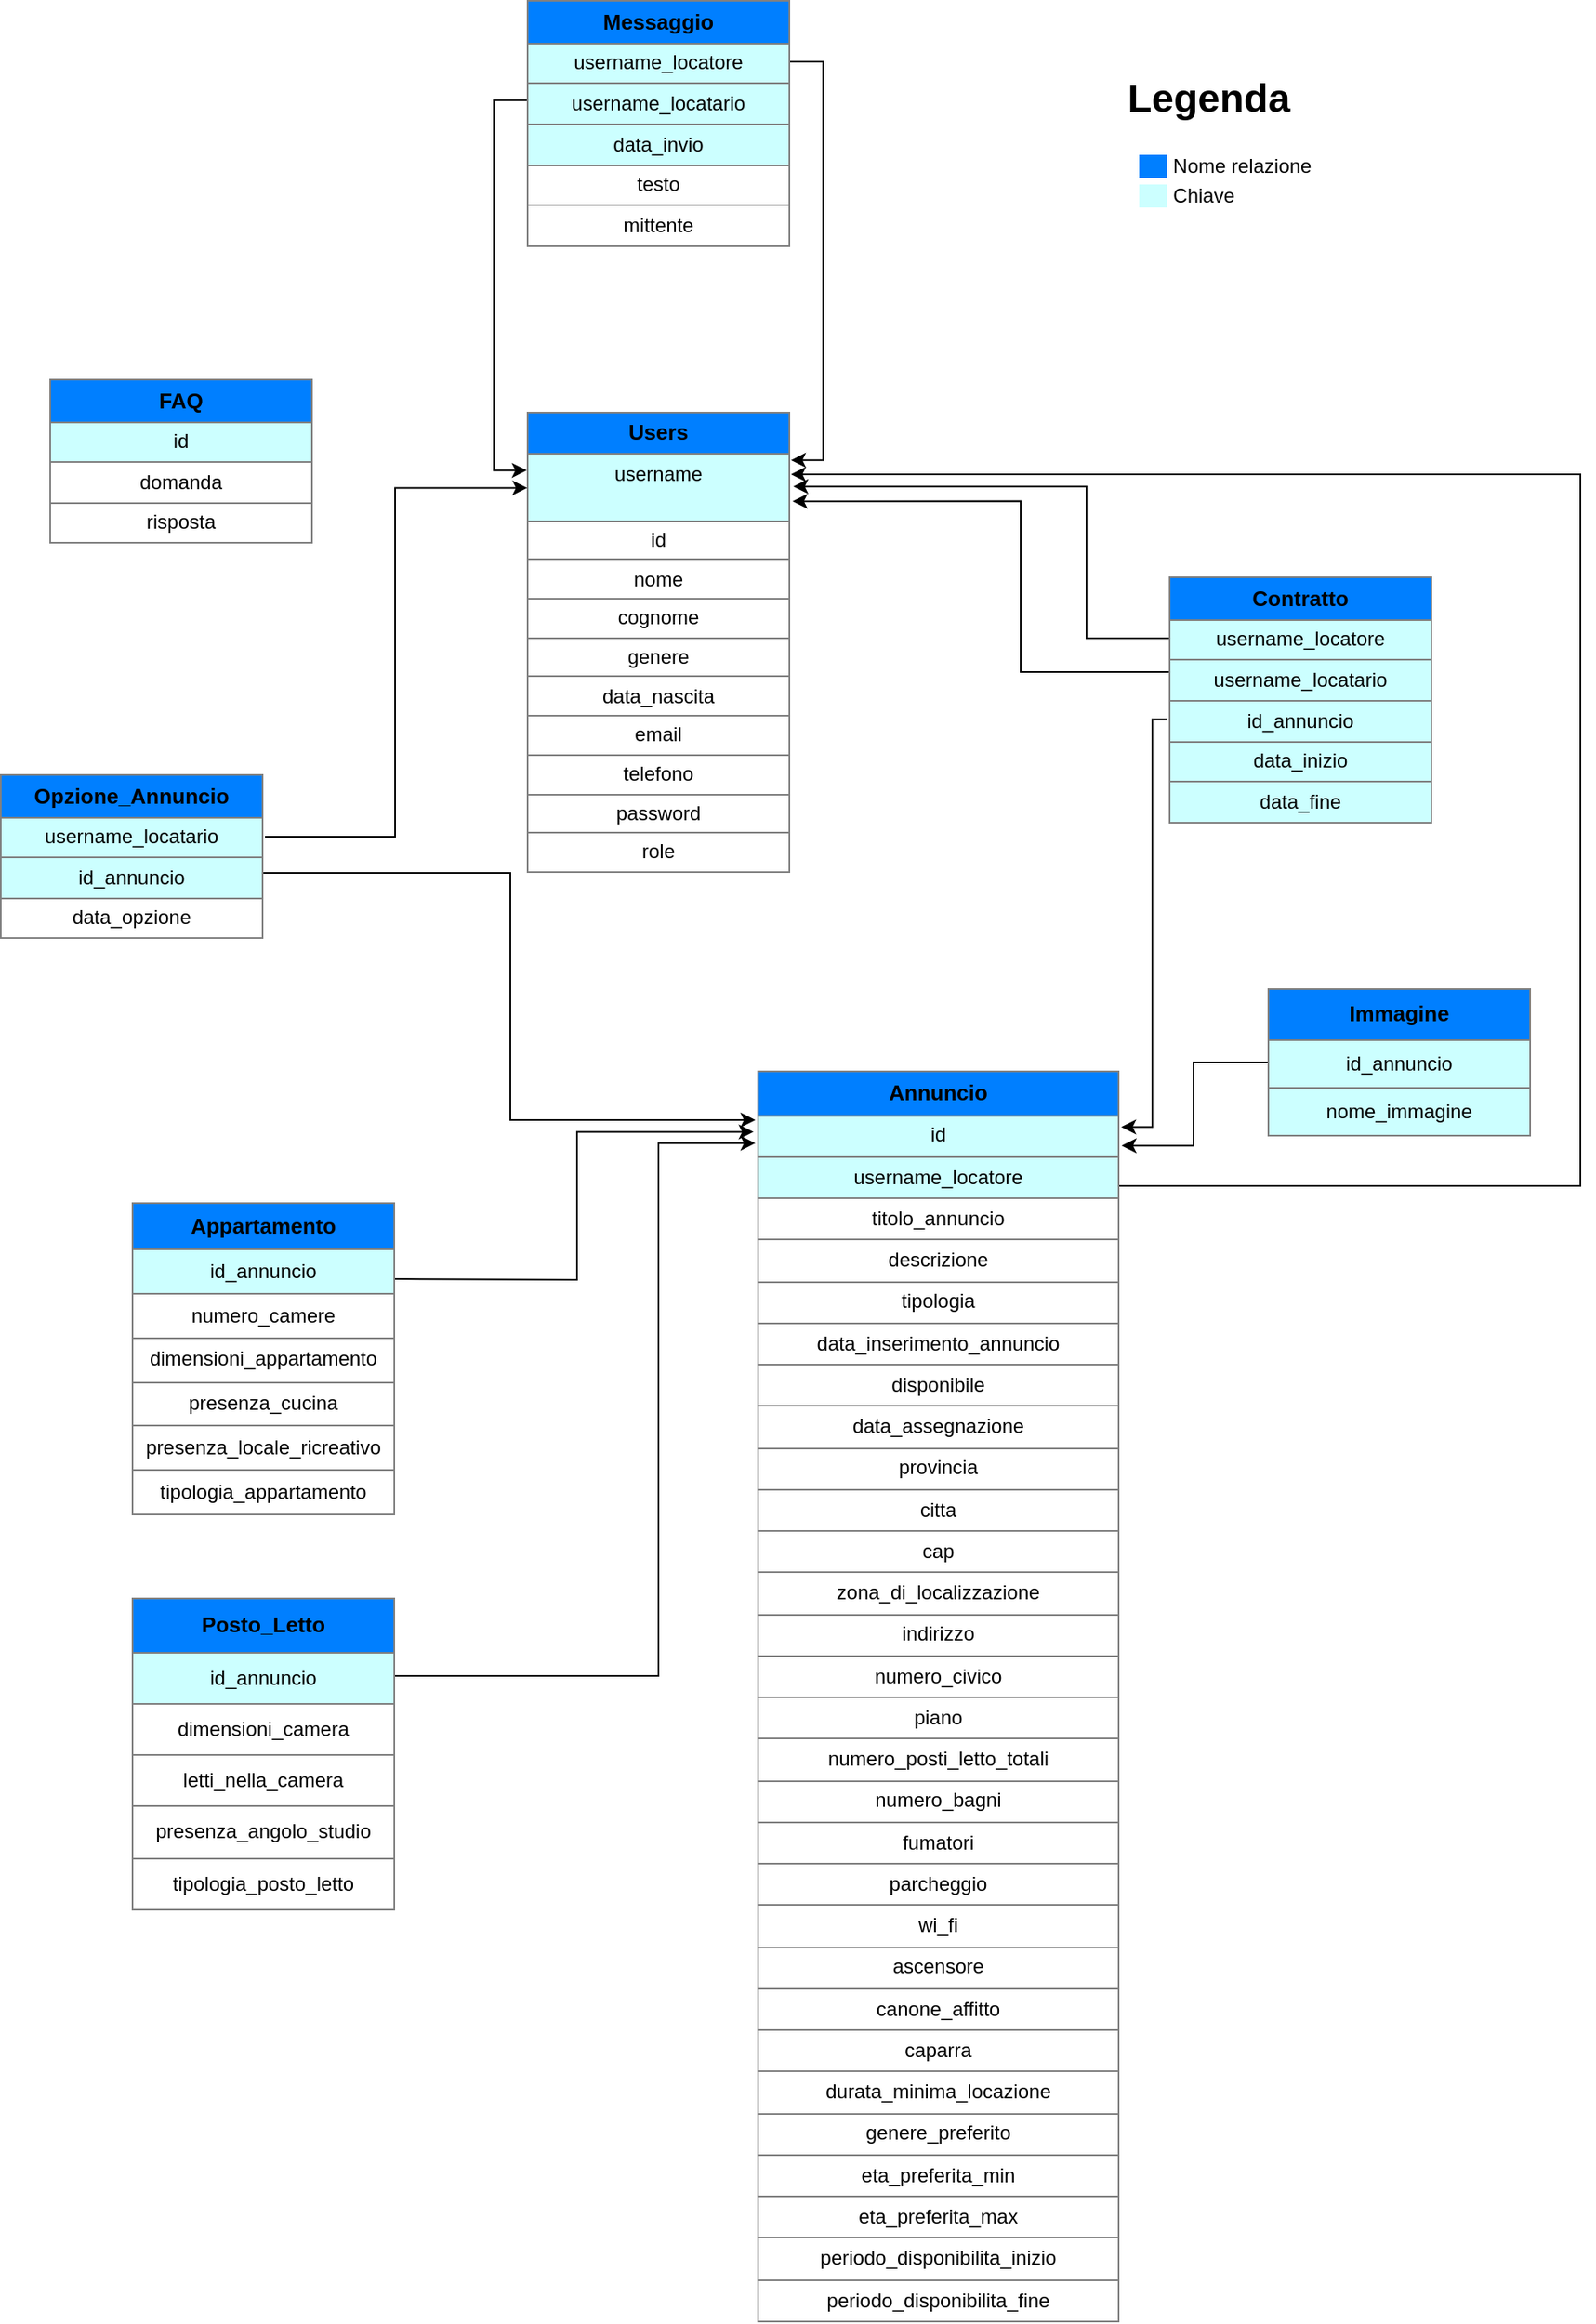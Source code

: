 <mxfile version="19.0.0" type="device"><diagram id="WjSpW9YvoqqxhGm3DZjo" name="Pagina-1"><mxGraphModel dx="701" dy="443" grid="1" gridSize="10" guides="1" tooltips="1" connect="1" arrows="1" fold="1" page="1" pageScale="1" pageWidth="3300" pageHeight="4681" math="0" shadow="0"><root><mxCell id="0"/><mxCell id="1" parent="0"/><mxCell id="x8qg44D8t0g6yFZGfqt8-2" value="&lt;table align=&quot;center&quot; border=&quot;1&quot; width=&quot;100%&quot; cellpadding=&quot;4&quot; style=&quot;width: 100% ; height: 100% ; border-collapse: collapse&quot;&gt;&lt;tbody&gt;&lt;tr&gt;&lt;th style=&quot;background-color: rgb(0 , 127 , 255)&quot;&gt;&lt;span style=&quot;font-size: 13px;&quot;&gt;Users&lt;/span&gt;&lt;/th&gt;&lt;/tr&gt;&lt;tr style=&quot;font-size: 13px&quot;&gt;&lt;td style=&quot;background-color: rgb(204, 255, 255);&quot;&gt;&lt;span style=&quot;font-size: 12px;&quot;&gt;username&lt;/span&gt;&lt;br&gt;&lt;div style=&quot;&quot;&gt;&lt;span style=&quot;font-size: 12px;&quot;&gt;&lt;br&gt;&lt;/span&gt;&lt;/div&gt;&lt;/td&gt;&lt;/tr&gt;&lt;tr&gt;&lt;td&gt;id&lt;/td&gt;&lt;/tr&gt;&lt;tr&gt;&lt;td&gt;nome&lt;/td&gt;&lt;/tr&gt;&lt;tr&gt;&lt;td&gt;cognome&lt;br&gt;&lt;/td&gt;&lt;/tr&gt;&lt;tr&gt;&lt;td&gt;genere&lt;/td&gt;&lt;/tr&gt;&lt;tr&gt;&lt;td&gt;data_nascita&lt;/td&gt;&lt;/tr&gt;&lt;tr&gt;&lt;td&gt;email&lt;/td&gt;&lt;/tr&gt;&lt;tr&gt;&lt;td&gt;telefono&lt;/td&gt;&lt;/tr&gt;&lt;tr&gt;&lt;td&gt;password&lt;/td&gt;&lt;/tr&gt;&lt;tr&gt;&lt;td&gt;role&lt;/td&gt;&lt;/tr&gt;&lt;/tbody&gt;&lt;/table&gt;" style="text;html=1;overflow=fill;align=center;" parent="1" vertex="1"><mxGeometry x="740" y="340" width="160" height="280" as="geometry"/></mxCell><mxCell id="m9Q7vypSgwugQssVa1S9-2" style="edgeStyle=orthogonalEdgeStyle;rounded=0;orthogonalLoop=1;jettySize=auto;html=1;exitX=1;exitY=0.25;exitDx=0;exitDy=0;entryX=1.003;entryY=0.105;entryDx=0;entryDy=0;entryPerimeter=0;" parent="1" source="x8qg44D8t0g6yFZGfqt8-4" target="x8qg44D8t0g6yFZGfqt8-2" edge="1"><mxGeometry relative="1" as="geometry"/></mxCell><mxCell id="m9Q7vypSgwugQssVa1S9-3" style="edgeStyle=orthogonalEdgeStyle;rounded=0;orthogonalLoop=1;jettySize=auto;html=1;exitX=0;exitY=0.406;exitDx=0;exitDy=0;entryX=0;entryY=0.127;entryDx=0;entryDy=0;entryPerimeter=0;exitPerimeter=0;" parent="1" source="x8qg44D8t0g6yFZGfqt8-4" target="x8qg44D8t0g6yFZGfqt8-2" edge="1"><mxGeometry relative="1" as="geometry"/></mxCell><mxCell id="x8qg44D8t0g6yFZGfqt8-4" value="&lt;table border=&quot;1&quot; width=&quot;100%&quot; cellpadding=&quot;4&quot; style=&quot;width: 100% ; height: 100% ; border-collapse: collapse&quot;&gt;&lt;tbody&gt;&lt;tr&gt;&lt;th style=&quot;background-color: rgb(0 , 127 , 255)&quot;&gt;&lt;span style=&quot;font-size: 13px&quot;&gt;Messaggio&lt;/span&gt;&lt;/th&gt;&lt;/tr&gt;&lt;tr style=&quot;font-size: 13px&quot;&gt;&lt;td style=&quot;font-size: 12px ; background-color: rgb(204 , 255 , 255)&quot;&gt;username_locatore&lt;/td&gt;&lt;/tr&gt;&lt;tr&gt;&lt;td style=&quot;background-color: rgb(204 , 255 , 255)&quot;&gt;username_locatario&lt;/td&gt;&lt;/tr&gt;&lt;tr&gt;&lt;td style=&quot;background-color: rgb(204 , 255 , 255)&quot;&gt;data_invio&lt;/td&gt;&lt;/tr&gt;&lt;tr&gt;&lt;td&gt;testo&lt;/td&gt;&lt;/tr&gt;&lt;tr&gt;&lt;td&gt;mittente&lt;/td&gt;&lt;/tr&gt;&lt;/tbody&gt;&lt;/table&gt;" style="text;html=1;overflow=fill;align=center;" parent="1" vertex="1"><mxGeometry x="740" y="90" width="160" height="150" as="geometry"/></mxCell><mxCell id="m9Q7vypSgwugQssVa1S9-7" style="edgeStyle=orthogonalEdgeStyle;rounded=0;orthogonalLoop=1;jettySize=auto;html=1;entryX=1.003;entryY=0.134;entryDx=0;entryDy=0;entryPerimeter=0;" parent="1" target="x8qg44D8t0g6yFZGfqt8-2" edge="1"><mxGeometry relative="1" as="geometry"><mxPoint x="1100" y="810" as="sourcePoint"/><Array as="points"><mxPoint x="1380" y="810"/><mxPoint x="1380" y="378"/><mxPoint x="901" y="378"/></Array></mxGeometry></mxCell><mxCell id="x8qg44D8t0g6yFZGfqt8-10" value="&lt;table border=&quot;1&quot; width=&quot;100%&quot; cellpadding=&quot;4&quot; style=&quot;width: 100% ; height: 100% ; border-collapse: collapse&quot;&gt;&lt;tbody&gt;&lt;tr&gt;&lt;th style=&quot;background-color: rgb(0 , 127 , 255)&quot;&gt;&lt;font style=&quot;font-size: 13px&quot;&gt;Annuncio&lt;/font&gt;&lt;/th&gt;&lt;/tr&gt;&lt;tr style=&quot;font-size: 13px&quot;&gt;&lt;td style=&quot;font-size: 12px ; background-color: rgb(204 , 255 , 255)&quot;&gt;id&lt;/td&gt;&lt;/tr&gt;&lt;tr&gt;&lt;td style=&quot;background-color: rgb(204 , 255 , 255)&quot;&gt;username_locatore&lt;/td&gt;&lt;/tr&gt;&lt;tr&gt;&lt;td&gt;titolo_annuncio&lt;/td&gt;&lt;/tr&gt;&lt;tr&gt;&lt;td&gt;descrizione&lt;br&gt;&lt;/td&gt;&lt;/tr&gt;&lt;tr&gt;&lt;td&gt;tipologia&lt;/td&gt;&lt;/tr&gt;&lt;tr&gt;&lt;td&gt;data_inserimento_annuncio&lt;/td&gt;&lt;/tr&gt;&lt;tr&gt;&lt;td&gt;disponibile&lt;/td&gt;&lt;/tr&gt;&lt;tr&gt;&lt;td&gt;data_assegnazione&lt;/td&gt;&lt;/tr&gt;&lt;tr&gt;&lt;td&gt;provincia&lt;/td&gt;&lt;/tr&gt;&lt;tr&gt;&lt;td&gt;citta&lt;/td&gt;&lt;/tr&gt;&lt;tr&gt;&lt;td&gt;cap&lt;/td&gt;&lt;/tr&gt;&lt;tr&gt;&lt;td&gt;zona_di_localizzazione&lt;br&gt;&lt;/td&gt;&lt;/tr&gt;&lt;tr&gt;&lt;td&gt;indirizzo&lt;/td&gt;&lt;/tr&gt;&lt;tr&gt;&lt;td&gt;numero_civico&lt;/td&gt;&lt;/tr&gt;&lt;tr&gt;&lt;td&gt;piano&lt;/td&gt;&lt;/tr&gt;&lt;tr&gt;&lt;td&gt;numero_posti_letto_totali&lt;/td&gt;&lt;/tr&gt;&lt;tr&gt;&lt;td&gt;numero_bagni&lt;/td&gt;&lt;/tr&gt;&lt;tr&gt;&lt;td&gt;fumatori&lt;/td&gt;&lt;/tr&gt;&lt;tr&gt;&lt;td&gt;parcheggio&lt;/td&gt;&lt;/tr&gt;&lt;tr&gt;&lt;td&gt;wi_fi&lt;/td&gt;&lt;/tr&gt;&lt;tr&gt;&lt;td&gt;ascensore&lt;/td&gt;&lt;/tr&gt;&lt;tr&gt;&lt;td&gt;canone_affitto&lt;/td&gt;&lt;/tr&gt;&lt;tr&gt;&lt;td&gt;caparra&lt;/td&gt;&lt;/tr&gt;&lt;tr&gt;&lt;td&gt;durata_minima_locazione&lt;/td&gt;&lt;/tr&gt;&lt;tr&gt;&lt;td&gt;genere_preferito&lt;/td&gt;&lt;/tr&gt;&lt;tr&gt;&lt;td&gt;eta_preferita_min&lt;/td&gt;&lt;/tr&gt;&lt;tr&gt;&lt;td&gt;eta_preferita_max&lt;/td&gt;&lt;/tr&gt;&lt;tr&gt;&lt;td&gt;periodo_disponibilita_inizio&lt;/td&gt;&lt;/tr&gt;&lt;tr&gt;&lt;td&gt;periodo_disponibilita_fine&lt;/td&gt;&lt;/tr&gt;&lt;/tbody&gt;&lt;/table&gt;" style="text;html=1;overflow=fill;align=center;" parent="1" vertex="1"><mxGeometry x="880" y="740" width="220" height="760" as="geometry"/></mxCell><mxCell id="x8qg44D8t0g6yFZGfqt8-13" value="&lt;table border=&quot;1&quot; width=&quot;100%&quot; cellpadding=&quot;4&quot; style=&quot;width: 100% ; height: 100% ; border-collapse: collapse&quot;&gt;&lt;tbody&gt;&lt;tr&gt;&lt;th style=&quot;background-color: rgb(0 , 127 , 255)&quot;&gt;&lt;span style=&quot;font-size: 13px&quot;&gt;FAQ&lt;/span&gt;&lt;/th&gt;&lt;/tr&gt;&lt;tr style=&quot;font-size: 13px&quot;&gt;&lt;td style=&quot;font-size: 12px ; background-color: rgb(204 , 255 , 255)&quot;&gt;id&lt;/td&gt;&lt;/tr&gt;&lt;tr&gt;&lt;td&gt;domanda&lt;/td&gt;&lt;/tr&gt;&lt;tr&gt;&lt;td&gt;risposta&lt;/td&gt;&lt;/tr&gt;&lt;/tbody&gt;&lt;/table&gt;" style="text;html=1;overflow=fill;align=center;" parent="1" vertex="1"><mxGeometry x="450" y="320" width="160" height="100" as="geometry"/></mxCell><mxCell id="m9Q7vypSgwugQssVa1S9-4" style="edgeStyle=orthogonalEdgeStyle;rounded=0;orthogonalLoop=1;jettySize=auto;html=1;exitX=1.006;exitY=0.38;exitDx=0;exitDy=0;entryX=0.002;entryY=0.165;entryDx=0;entryDy=0;entryPerimeter=0;exitPerimeter=0;" parent="1" source="mlGeMxVpx07BFOpC7Zut-2" target="x8qg44D8t0g6yFZGfqt8-2" edge="1"><mxGeometry relative="1" as="geometry"/></mxCell><mxCell id="m9Q7vypSgwugQssVa1S9-6" style="edgeStyle=orthogonalEdgeStyle;rounded=0;orthogonalLoop=1;jettySize=auto;html=1;exitX=0.994;exitY=0.6;exitDx=0;exitDy=0;entryX=-0.005;entryY=0.039;entryDx=0;entryDy=0;entryPerimeter=0;exitPerimeter=0;" parent="1" source="mlGeMxVpx07BFOpC7Zut-2" target="x8qg44D8t0g6yFZGfqt8-10" edge="1"><mxGeometry relative="1" as="geometry"><Array as="points"><mxPoint x="730" y="620"/><mxPoint x="730" y="770"/><mxPoint x="879" y="770"/></Array></mxGeometry></mxCell><mxCell id="mlGeMxVpx07BFOpC7Zut-2" value="&lt;table border=&quot;1&quot; width=&quot;100%&quot; cellpadding=&quot;4&quot; style=&quot;width: 100% ; height: 100% ; border-collapse: collapse&quot;&gt;&lt;tbody&gt;&lt;tr&gt;&lt;th style=&quot;background-color: rgb(0 , 127 , 255)&quot;&gt;&lt;span style=&quot;font-size: 13px&quot;&gt;Opzione_Annuncio&lt;/span&gt;&lt;/th&gt;&lt;/tr&gt;&lt;tr style=&quot;font-size: 13px&quot;&gt;&lt;td style=&quot;font-size: 12px ; background-color: rgb(204 , 255 , 255)&quot;&gt;username_locatario&lt;/td&gt;&lt;/tr&gt;&lt;tr&gt;&lt;td style=&quot;background-color: rgb(204 , 255 , 255)&quot;&gt;id_annuncio&lt;br&gt;&lt;/td&gt;&lt;/tr&gt;&lt;tr&gt;&lt;td&gt;data_opzione&lt;/td&gt;&lt;/tr&gt;&lt;/tbody&gt;&lt;/table&gt;" style="text;html=1;overflow=fill;align=center;" parent="1" vertex="1"><mxGeometry x="420" y="560" width="160" height="100" as="geometry"/></mxCell><mxCell id="m9Q7vypSgwugQssVa1S9-9" style="edgeStyle=orthogonalEdgeStyle;rounded=0;orthogonalLoop=1;jettySize=auto;html=1;exitX=1;exitY=0.25;exitDx=0;exitDy=0;entryX=-0.01;entryY=0.049;entryDx=0;entryDy=0;entryPerimeter=0;" parent="1" target="x8qg44D8t0g6yFZGfqt8-10" edge="1"><mxGeometry relative="1" as="geometry"><mxPoint x="660" y="866.5" as="sourcePoint"/><mxPoint x="878.02" y="780.8" as="targetPoint"/></mxGeometry></mxCell><mxCell id="m9Q7vypSgwugQssVa1S9-8" value="&lt;table border=&quot;1&quot; width=&quot;100%&quot; cellpadding=&quot;4&quot; style=&quot;width: 100% ; height: 100% ; border-collapse: collapse&quot;&gt;&lt;tbody&gt;&lt;tr&gt;&lt;th style=&quot;background-color: rgb(0 , 127 , 255)&quot;&gt;&lt;span style=&quot;font-size: 13px;&quot;&gt;Appartamento&lt;/span&gt;&lt;/th&gt;&lt;/tr&gt;&lt;tr style=&quot;font-size: 13px&quot;&gt;&lt;td style=&quot;font-size: 12px ; background-color: rgb(204 , 255 , 255)&quot;&gt;id_annuncio&lt;/td&gt;&lt;/tr&gt;&lt;tr&gt;&lt;td&gt;numero_camere&lt;/td&gt;&lt;/tr&gt;&lt;tr&gt;&lt;td&gt;dimensioni_appartamento&lt;/td&gt;&lt;/tr&gt;&lt;tr&gt;&lt;td&gt;presenza_cucina&lt;/td&gt;&lt;/tr&gt;&lt;tr&gt;&lt;td&gt;presenza_locale_ricreativo&lt;/td&gt;&lt;/tr&gt;&lt;tr&gt;&lt;td&gt;tipologia_appartamento&lt;/td&gt;&lt;/tr&gt;&lt;/tbody&gt;&lt;/table&gt;" style="text;html=1;overflow=fill;align=center;" parent="1" vertex="1"><mxGeometry x="500" y="820" width="160" height="190" as="geometry"/></mxCell><mxCell id="m9Q7vypSgwugQssVa1S9-11" style="edgeStyle=orthogonalEdgeStyle;rounded=0;orthogonalLoop=1;jettySize=auto;html=1;exitX=1;exitY=0.25;exitDx=0;exitDy=0;entryX=-0.005;entryY=0.058;entryDx=0;entryDy=0;entryPerimeter=0;" parent="1" source="m9Q7vypSgwugQssVa1S9-10" target="x8qg44D8t0g6yFZGfqt8-10" edge="1"><mxGeometry relative="1" as="geometry"><Array as="points"><mxPoint x="820" y="1108"/><mxPoint x="820" y="784"/></Array></mxGeometry></mxCell><mxCell id="m9Q7vypSgwugQssVa1S9-10" value="&lt;table border=&quot;1&quot; width=&quot;100%&quot; cellpadding=&quot;4&quot; style=&quot;width: 100% ; height: 100% ; border-collapse: collapse&quot;&gt;&lt;tbody&gt;&lt;tr&gt;&lt;th style=&quot;background-color: rgb(0 , 127 , 255)&quot;&gt;&lt;span style=&quot;font-size: 13px;&quot;&gt;Posto_Letto&lt;/span&gt;&lt;/th&gt;&lt;/tr&gt;&lt;tr style=&quot;font-size: 13px&quot;&gt;&lt;td style=&quot;font-size: 12px ; background-color: rgb(204 , 255 , 255)&quot;&gt;id_annuncio&lt;/td&gt;&lt;/tr&gt;&lt;tr&gt;&lt;td&gt;dimensioni_camera&lt;/td&gt;&lt;/tr&gt;&lt;tr&gt;&lt;td&gt;letti_nella_camera&lt;/td&gt;&lt;/tr&gt;&lt;tr&gt;&lt;td&gt;presenza_angolo_studio&lt;/td&gt;&lt;/tr&gt;&lt;tr&gt;&lt;td&gt;tipologia_posto_letto&lt;/td&gt;&lt;/tr&gt;&lt;/tbody&gt;&lt;/table&gt;" style="text;html=1;overflow=fill;align=center;" parent="1" vertex="1"><mxGeometry x="500" y="1060" width="160" height="190" as="geometry"/></mxCell><mxCell id="m9Q7vypSgwugQssVa1S9-14" value="&lt;h1&gt;Legenda&lt;/h1&gt;&lt;p&gt;&lt;/p&gt;&lt;table&gt;&lt;tbody&gt;&lt;tr&gt;&lt;td&gt;&lt;br&gt;&lt;/td&gt;&lt;td style=&quot;&quot;&gt;&lt;span style=&quot;background-color: rgb(0, 127, 255);&quot;&gt;&amp;nbsp; &amp;nbsp; &amp;nbsp;&lt;/span&gt;&lt;/td&gt;&lt;td&gt;Nome relazione&lt;/td&gt;&lt;/tr&gt;&lt;tr&gt;&lt;td&gt;&lt;br&gt;&lt;/td&gt;&lt;td&gt;&lt;span style=&quot;background-color: rgb(204, 255, 255);&quot;&gt;&amp;nbsp; &amp;nbsp; &amp;nbsp;&lt;/span&gt;&lt;/td&gt;&lt;td&gt;Chiave&lt;/td&gt;&lt;/tr&gt;&lt;/tbody&gt;&lt;/table&gt;&amp;nbsp;&lt;br&gt;&lt;p&gt;&lt;/p&gt;" style="text;html=1;strokeColor=none;fillColor=none;spacing=5;spacingTop=-20;whiteSpace=wrap;overflow=hidden;rounded=0;labelBackgroundColor=none;" parent="1" vertex="1"><mxGeometry x="1100" y="130" width="190" height="120" as="geometry"/></mxCell><mxCell id="IpqkSa15d8W7gOgpRiIC-2" style="edgeStyle=orthogonalEdgeStyle;rounded=0;orthogonalLoop=1;jettySize=auto;html=1;exitX=0;exitY=0.5;exitDx=0;exitDy=0;entryX=1.006;entryY=0.06;entryDx=0;entryDy=0;entryPerimeter=0;" parent="1" source="IpqkSa15d8W7gOgpRiIC-1" target="x8qg44D8t0g6yFZGfqt8-10" edge="1"><mxGeometry relative="1" as="geometry"/></mxCell><mxCell id="IpqkSa15d8W7gOgpRiIC-1" value="&lt;table border=&quot;1&quot; width=&quot;100%&quot; cellpadding=&quot;4&quot; style=&quot;width: 100% ; height: 100% ; border-collapse: collapse&quot;&gt;&lt;tbody&gt;&lt;tr&gt;&lt;th style=&quot;background-color: rgb(0 , 127 , 255)&quot;&gt;&lt;span style=&quot;font-size: 13px&quot;&gt;Immagine&lt;/span&gt;&lt;/th&gt;&lt;/tr&gt;&lt;tr&gt;&lt;td style=&quot;background-color: rgb(204 , 255 , 255)&quot;&gt;id_annuncio&lt;br&gt;&lt;/td&gt;&lt;/tr&gt;&lt;tr&gt;&lt;td style=&quot;background-color: rgb(204, 255, 255);&quot;&gt;nome_immagine&lt;/td&gt;&lt;/tr&gt;&lt;/tbody&gt;&lt;/table&gt;" style="text;html=1;overflow=fill;align=center;" parent="1" vertex="1"><mxGeometry x="1190" y="690" width="160" height="90" as="geometry"/></mxCell><mxCell id="O1ILikRG3KBIKoGX8X8P-1" value="&lt;table border=&quot;1&quot; width=&quot;100%&quot; cellpadding=&quot;4&quot; style=&quot;width: 100% ; height: 100% ; border-collapse: collapse&quot;&gt;&lt;tbody&gt;&lt;tr&gt;&lt;th style=&quot;background-color: rgb(0 , 127 , 255)&quot;&gt;&lt;span style=&quot;font-size: 13px&quot;&gt;Contratto&lt;/span&gt;&lt;/th&gt;&lt;/tr&gt;&lt;tr style=&quot;font-size: 13px&quot;&gt;&lt;td style=&quot;font-size: 12px ; background-color: rgb(204 , 255 , 255)&quot;&gt;username_locatore&lt;/td&gt;&lt;/tr&gt;&lt;tr&gt;&lt;td style=&quot;background-color: rgb(204, 255, 255);&quot;&gt;username_locatario&lt;/td&gt;&lt;/tr&gt;&lt;tr&gt;&lt;td style=&quot;background-color: rgb(204, 255, 255);&quot;&gt;id_annuncio&lt;/td&gt;&lt;/tr&gt;&lt;tr&gt;&lt;td style=&quot;background-color: rgb(204, 255, 255);&quot;&gt;data_inizio&lt;/td&gt;&lt;/tr&gt;&lt;tr&gt;&lt;td style=&quot;background-color: rgb(204, 255, 255);&quot;&gt;data_fine&lt;/td&gt;&lt;/tr&gt;&lt;/tbody&gt;&lt;/table&gt;" style="text;html=1;overflow=fill;align=center;" parent="1" vertex="1"><mxGeometry x="1130" y="440" width="160" height="150" as="geometry"/></mxCell><mxCell id="O1ILikRG3KBIKoGX8X8P-2" style="edgeStyle=orthogonalEdgeStyle;rounded=0;orthogonalLoop=1;jettySize=auto;html=1;entryX=1.012;entryY=0.162;entryDx=0;entryDy=0;entryPerimeter=0;exitX=0;exitY=0.25;exitDx=0;exitDy=0;" parent="1" source="O1ILikRG3KBIKoGX8X8P-1" target="x8qg44D8t0g6yFZGfqt8-2" edge="1"><mxGeometry relative="1" as="geometry"><mxPoint x="1110" y="820" as="sourcePoint"/><Array as="points"><mxPoint x="1080" y="478"/><mxPoint x="1080" y="385"/></Array><mxPoint x="910.48" y="387.52" as="targetPoint"/></mxGeometry></mxCell><mxCell id="O1ILikRG3KBIKoGX8X8P-3" style="edgeStyle=orthogonalEdgeStyle;rounded=0;orthogonalLoop=1;jettySize=auto;html=1;entryX=1.009;entryY=0.194;entryDx=0;entryDy=0;entryPerimeter=0;" parent="1" target="x8qg44D8t0g6yFZGfqt8-2" edge="1"><mxGeometry relative="1" as="geometry"><mxPoint x="1130" y="498" as="sourcePoint"/><Array as="points"><mxPoint x="1130" y="498"/><mxPoint x="1040" y="498"/><mxPoint x="1040" y="394"/></Array><mxPoint x="911.92" y="395.36" as="targetPoint"/></mxGeometry></mxCell><mxCell id="O1ILikRG3KBIKoGX8X8P-4" style="edgeStyle=orthogonalEdgeStyle;rounded=0;orthogonalLoop=1;jettySize=auto;html=1;exitX=-0.006;exitY=0.578;exitDx=0;exitDy=0;exitPerimeter=0;entryX=1.005;entryY=0.045;entryDx=0;entryDy=0;entryPerimeter=0;" parent="1" source="O1ILikRG3KBIKoGX8X8P-1" target="x8qg44D8t0g6yFZGfqt8-10" edge="1"><mxGeometry relative="1" as="geometry"><mxPoint x="1140" y="508" as="sourcePoint"/><Array as="points"><mxPoint x="1120" y="527"/><mxPoint x="1120" y="774"/></Array><mxPoint x="1070" y="670" as="targetPoint"/></mxGeometry></mxCell></root></mxGraphModel></diagram></mxfile>